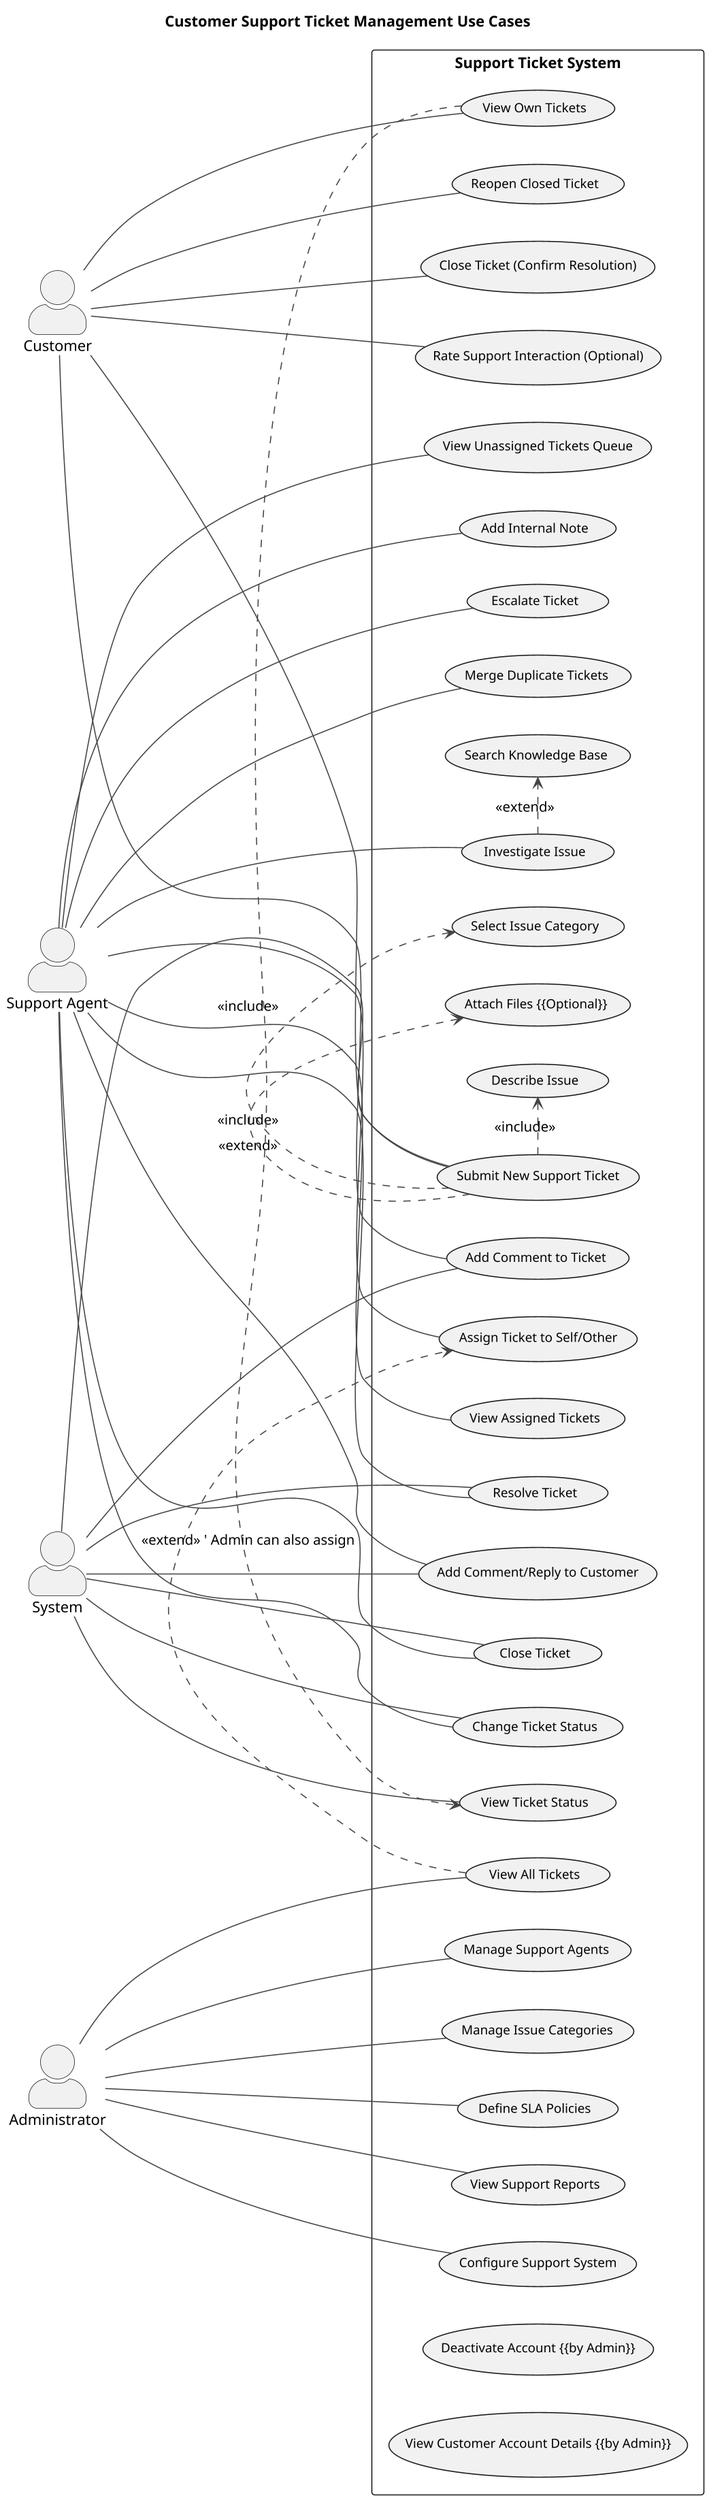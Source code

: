 @startuml customer-support-ticket-use-case
' Fix for clipping issues with comprehensive diagrams
skinparam Rankdir top-to-bottom
skinparam dpi 150
skinparam pageMargin 10
skinparam pageExternalColor white
scale max 2000 width

' Basic styling
skinparam ActorStyle awesome
skinparam ArrowColor #444444
skinparam shadowing false
skinparam defaultTextAlignment center
skinparam Handwritten false
skinparam UsecaseBorderThickness 1
skinparam UsecaseFontSize 12
skinparam ActorFontSize 14

title Customer Support Ticket Management Use Cases

left to right direction

actor "Customer" as Cust
actor "Support Agent" as Agent
actor "Administrator" as Admin
actor "System"

rectangle "Support Ticket System" {
  ' Customer Use Cases
  usecase "Submit New Support Ticket" as UC_SubmitTicket
  usecase "Describe Issue" as UC_DescribeIssue
  usecase "Select Issue Category" as UC_SelectCategory
  usecase "Attach Files {{Optional}}" as UC_AttachFiles
  usecase "View Own Tickets" as UC_ViewMyTickets
  usecase "View Ticket Status" as UC_ViewTicketStatus
  usecase "Add Comment to Ticket" as UC_AddComment_Cust
  usecase "Reopen Closed Ticket" as UC_ReopenTicket_Cust
  usecase "Close Ticket (Confirm Resolution)" as UC_CloseTicket_Cust
  usecase "Rate Support Interaction (Optional)" as UC_RateSupport

  ' Support Agent Use Cases
  usecase "View Assigned Tickets" as UC_ViewAssignedTickets
  usecase "View Unassigned Tickets Queue" as UC_ViewQueue
  usecase "Assign Ticket to Self/Other" as UC_AssignTicket
  usecase "Investigate Issue" as UC_InvestigateIssue
  usecase "Add Internal Note" as UC_AddInternalNote
  usecase "Add Comment/Reply to Customer" as UC_AddComment_Agent
  usecase "Escalate Ticket" as UC_EscalateTicket
  usecase "Change Ticket Status" as UC_ChangeStatus_Agent
  usecase "Resolve Ticket" as UC_ResolveTicket_Agent
  usecase "Close Ticket" as UC_CloseTicket_Agent
  usecase "Search Knowledge Base" as UC_SearchKB
  usecase "Merge Duplicate Tickets" as UC_MergeTickets

  ' Administrator Use Cases
  usecase "Manage Support Agents" as UC_ManageAgents
  usecase "Manage Issue Categories" as UC_ManageCategories_Admin
  usecase "Define SLA Policies" as UC_DefineSLAs
  usecase "View Support Reports" as UC_ViewSupportReports
  usecase "Configure Support System" as UC_ConfigSupportSystem
  usecase "View All Tickets" as UC_ViewAllTickets_Admin
  usecase "Deactivate Account {{by Admin}}" as UC_DeactivateAccount_Admin
  usecase "View Customer Account Details {{by Admin}}" as UC_ViewCustDetails_Admin

  ' --- Customer to Use Case Relationships ---
  Cust -- UC_SubmitTicket
  UC_SubmitTicket .> UC_DescribeIssue : <<include>>
  UC_SubmitTicket .> UC_SelectCategory : <<include>>
  UC_SubmitTicket .> UC_AttachFiles : <<extend>>
  Cust -- UC_ViewMyTickets
  UC_ViewMyTickets .> UC_ViewTicketStatus : <<include>>
  Cust -- UC_AddComment_Cust
  Cust -- UC_ReopenTicket_Cust
  Cust -- UC_CloseTicket_Cust
  Cust -- UC_RateSupport

  ' --- Support Agent to Use Case Relationships ---
  Agent -- UC_ViewAssignedTickets
  Agent -- UC_ViewQueue
  Agent -- UC_AssignTicket
  Agent -- UC_InvestigateIssue
  UC_InvestigateIssue .> UC_SearchKB : <<extend>>
  Agent -- UC_AddInternalNote
  Agent -- UC_AddComment_Agent
  Agent -- UC_EscalateTicket
  Agent -- UC_ChangeStatus_Agent
  Agent -- UC_ResolveTicket_Agent
  Agent -- UC_CloseTicket_Agent
  Agent -- UC_MergeTickets

  ' --- Administrator to Use Case Relationships ---
  Admin -- UC_ManageAgents
  Admin -- UC_ManageCategories_Admin
  Admin -- UC_DefineSLAs
  Admin -- UC_ViewSupportReports
  Admin -- UC_ConfigSupportSystem
  Admin -- UC_ViewAllTickets_Admin
  UC_ViewAllTickets_Admin .> UC_AssignTicket : <<extend>> ' Admin can also assign

  ' --- System to Use Case Relationships ---
  System -- UC_SubmitTicket
  System -- UC_AddComment_Cust
  System -- UC_AddComment_Agent
  System -- UC_ChangeStatus_Agent
  System -- UC_ResolveTicket_Agent
  System -- UC_CloseTicket_Agent
  System -- UC_ViewTicketStatus
}

@enduml
